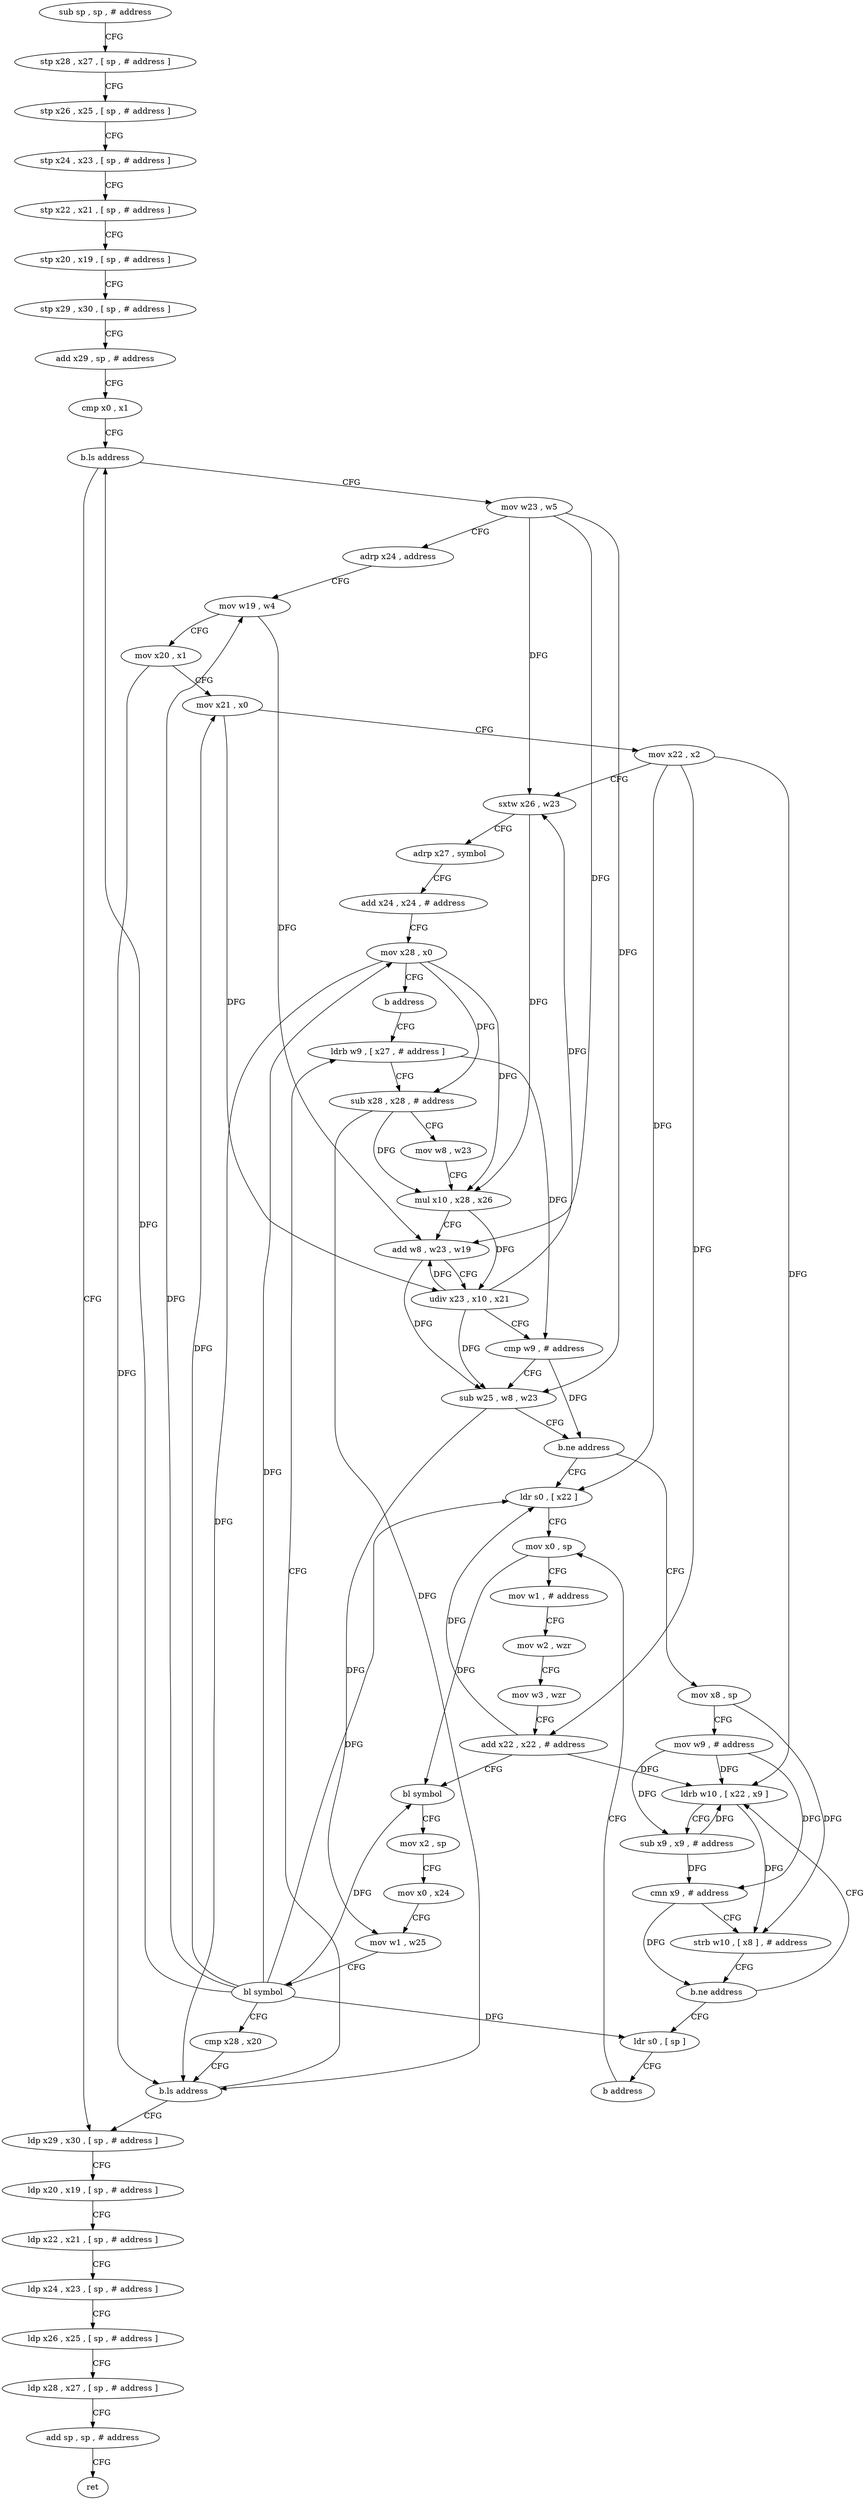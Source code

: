 digraph "func" {
"4210236" [label = "sub sp , sp , # address" ]
"4210240" [label = "stp x28 , x27 , [ sp , # address ]" ]
"4210244" [label = "stp x26 , x25 , [ sp , # address ]" ]
"4210248" [label = "stp x24 , x23 , [ sp , # address ]" ]
"4210252" [label = "stp x22 , x21 , [ sp , # address ]" ]
"4210256" [label = "stp x20 , x19 , [ sp , # address ]" ]
"4210260" [label = "stp x29 , x30 , [ sp , # address ]" ]
"4210264" [label = "add x29 , sp , # address" ]
"4210268" [label = "cmp x0 , x1" ]
"4210272" [label = "b.ls address" ]
"4210444" [label = "ldp x29 , x30 , [ sp , # address ]" ]
"4210276" [label = "mov w23 , w5" ]
"4210448" [label = "ldp x20 , x19 , [ sp , # address ]" ]
"4210452" [label = "ldp x22 , x21 , [ sp , # address ]" ]
"4210456" [label = "ldp x24 , x23 , [ sp , # address ]" ]
"4210460" [label = "ldp x26 , x25 , [ sp , # address ]" ]
"4210464" [label = "ldp x28 , x27 , [ sp , # address ]" ]
"4210468" [label = "add sp , sp , # address" ]
"4210472" [label = "ret" ]
"4210280" [label = "adrp x24 , address" ]
"4210284" [label = "mov w19 , w4" ]
"4210288" [label = "mov x20 , x1" ]
"4210292" [label = "mov x21 , x0" ]
"4210296" [label = "mov x22 , x2" ]
"4210300" [label = "sxtw x26 , w23" ]
"4210304" [label = "adrp x27 , symbol" ]
"4210308" [label = "add x24 , x24 , # address" ]
"4210312" [label = "mov x28 , x0" ]
"4210316" [label = "b address" ]
"4210372" [label = "ldrb w9 , [ x27 , # address ]" ]
"4210376" [label = "sub x28 , x28 , # address" ]
"4210380" [label = "mov w8 , w23" ]
"4210384" [label = "mul x10 , x28 , x26" ]
"4210388" [label = "add w8 , w23 , w19" ]
"4210392" [label = "udiv x23 , x10 , x21" ]
"4210396" [label = "cmp w9 , # address" ]
"4210400" [label = "sub w25 , w8 , w23" ]
"4210404" [label = "b.ne address" ]
"4210320" [label = "ldr s0 , [ x22 ]" ]
"4210408" [label = "mov x8 , sp" ]
"4210324" [label = "mov x0 , sp" ]
"4210412" [label = "mov w9 , # address" ]
"4210416" [label = "ldrb w10 , [ x22 , x9 ]" ]
"4210420" [label = "sub x9 , x9 , # address" ]
"4210424" [label = "cmn x9 , # address" ]
"4210428" [label = "strb w10 , [ x8 ] , # address" ]
"4210432" [label = "b.ne address" ]
"4210436" [label = "ldr s0 , [ sp ]" ]
"4210440" [label = "b address" ]
"4210328" [label = "mov w1 , # address" ]
"4210332" [label = "mov w2 , wzr" ]
"4210336" [label = "mov w3 , wzr" ]
"4210340" [label = "add x22 , x22 , # address" ]
"4210344" [label = "bl symbol" ]
"4210348" [label = "mov x2 , sp" ]
"4210352" [label = "mov x0 , x24" ]
"4210356" [label = "mov w1 , w25" ]
"4210360" [label = "bl symbol" ]
"4210364" [label = "cmp x28 , x20" ]
"4210368" [label = "b.ls address" ]
"4210236" -> "4210240" [ label = "CFG" ]
"4210240" -> "4210244" [ label = "CFG" ]
"4210244" -> "4210248" [ label = "CFG" ]
"4210248" -> "4210252" [ label = "CFG" ]
"4210252" -> "4210256" [ label = "CFG" ]
"4210256" -> "4210260" [ label = "CFG" ]
"4210260" -> "4210264" [ label = "CFG" ]
"4210264" -> "4210268" [ label = "CFG" ]
"4210268" -> "4210272" [ label = "CFG" ]
"4210272" -> "4210444" [ label = "CFG" ]
"4210272" -> "4210276" [ label = "CFG" ]
"4210444" -> "4210448" [ label = "CFG" ]
"4210276" -> "4210280" [ label = "CFG" ]
"4210276" -> "4210300" [ label = "DFG" ]
"4210276" -> "4210388" [ label = "DFG" ]
"4210276" -> "4210400" [ label = "DFG" ]
"4210448" -> "4210452" [ label = "CFG" ]
"4210452" -> "4210456" [ label = "CFG" ]
"4210456" -> "4210460" [ label = "CFG" ]
"4210460" -> "4210464" [ label = "CFG" ]
"4210464" -> "4210468" [ label = "CFG" ]
"4210468" -> "4210472" [ label = "CFG" ]
"4210280" -> "4210284" [ label = "CFG" ]
"4210284" -> "4210288" [ label = "CFG" ]
"4210284" -> "4210388" [ label = "DFG" ]
"4210288" -> "4210292" [ label = "CFG" ]
"4210288" -> "4210368" [ label = "DFG" ]
"4210292" -> "4210296" [ label = "CFG" ]
"4210292" -> "4210392" [ label = "DFG" ]
"4210296" -> "4210300" [ label = "CFG" ]
"4210296" -> "4210320" [ label = "DFG" ]
"4210296" -> "4210340" [ label = "DFG" ]
"4210296" -> "4210416" [ label = "DFG" ]
"4210300" -> "4210304" [ label = "CFG" ]
"4210300" -> "4210384" [ label = "DFG" ]
"4210304" -> "4210308" [ label = "CFG" ]
"4210308" -> "4210312" [ label = "CFG" ]
"4210312" -> "4210316" [ label = "CFG" ]
"4210312" -> "4210376" [ label = "DFG" ]
"4210312" -> "4210384" [ label = "DFG" ]
"4210312" -> "4210368" [ label = "DFG" ]
"4210316" -> "4210372" [ label = "CFG" ]
"4210372" -> "4210376" [ label = "CFG" ]
"4210372" -> "4210396" [ label = "DFG" ]
"4210376" -> "4210380" [ label = "CFG" ]
"4210376" -> "4210384" [ label = "DFG" ]
"4210376" -> "4210368" [ label = "DFG" ]
"4210380" -> "4210384" [ label = "CFG" ]
"4210384" -> "4210388" [ label = "CFG" ]
"4210384" -> "4210392" [ label = "DFG" ]
"4210388" -> "4210392" [ label = "CFG" ]
"4210388" -> "4210400" [ label = "DFG" ]
"4210392" -> "4210396" [ label = "CFG" ]
"4210392" -> "4210300" [ label = "DFG" ]
"4210392" -> "4210388" [ label = "DFG" ]
"4210392" -> "4210400" [ label = "DFG" ]
"4210396" -> "4210400" [ label = "CFG" ]
"4210396" -> "4210404" [ label = "DFG" ]
"4210400" -> "4210404" [ label = "CFG" ]
"4210400" -> "4210356" [ label = "DFG" ]
"4210404" -> "4210320" [ label = "CFG" ]
"4210404" -> "4210408" [ label = "CFG" ]
"4210320" -> "4210324" [ label = "CFG" ]
"4210408" -> "4210412" [ label = "CFG" ]
"4210408" -> "4210428" [ label = "DFG" ]
"4210324" -> "4210328" [ label = "CFG" ]
"4210324" -> "4210344" [ label = "DFG" ]
"4210412" -> "4210416" [ label = "DFG" ]
"4210412" -> "4210420" [ label = "DFG" ]
"4210412" -> "4210424" [ label = "DFG" ]
"4210416" -> "4210420" [ label = "CFG" ]
"4210416" -> "4210428" [ label = "DFG" ]
"4210420" -> "4210424" [ label = "DFG" ]
"4210420" -> "4210416" [ label = "DFG" ]
"4210424" -> "4210428" [ label = "CFG" ]
"4210424" -> "4210432" [ label = "DFG" ]
"4210428" -> "4210432" [ label = "CFG" ]
"4210432" -> "4210416" [ label = "CFG" ]
"4210432" -> "4210436" [ label = "CFG" ]
"4210436" -> "4210440" [ label = "CFG" ]
"4210440" -> "4210324" [ label = "CFG" ]
"4210328" -> "4210332" [ label = "CFG" ]
"4210332" -> "4210336" [ label = "CFG" ]
"4210336" -> "4210340" [ label = "CFG" ]
"4210340" -> "4210344" [ label = "CFG" ]
"4210340" -> "4210320" [ label = "DFG" ]
"4210340" -> "4210416" [ label = "DFG" ]
"4210344" -> "4210348" [ label = "CFG" ]
"4210348" -> "4210352" [ label = "CFG" ]
"4210352" -> "4210356" [ label = "CFG" ]
"4210356" -> "4210360" [ label = "CFG" ]
"4210360" -> "4210364" [ label = "CFG" ]
"4210360" -> "4210284" [ label = "DFG" ]
"4210360" -> "4210292" [ label = "DFG" ]
"4210360" -> "4210312" [ label = "DFG" ]
"4210360" -> "4210344" [ label = "DFG" ]
"4210360" -> "4210272" [ label = "DFG" ]
"4210360" -> "4210320" [ label = "DFG" ]
"4210360" -> "4210436" [ label = "DFG" ]
"4210364" -> "4210368" [ label = "CFG" ]
"4210368" -> "4210444" [ label = "CFG" ]
"4210368" -> "4210372" [ label = "CFG" ]
}
